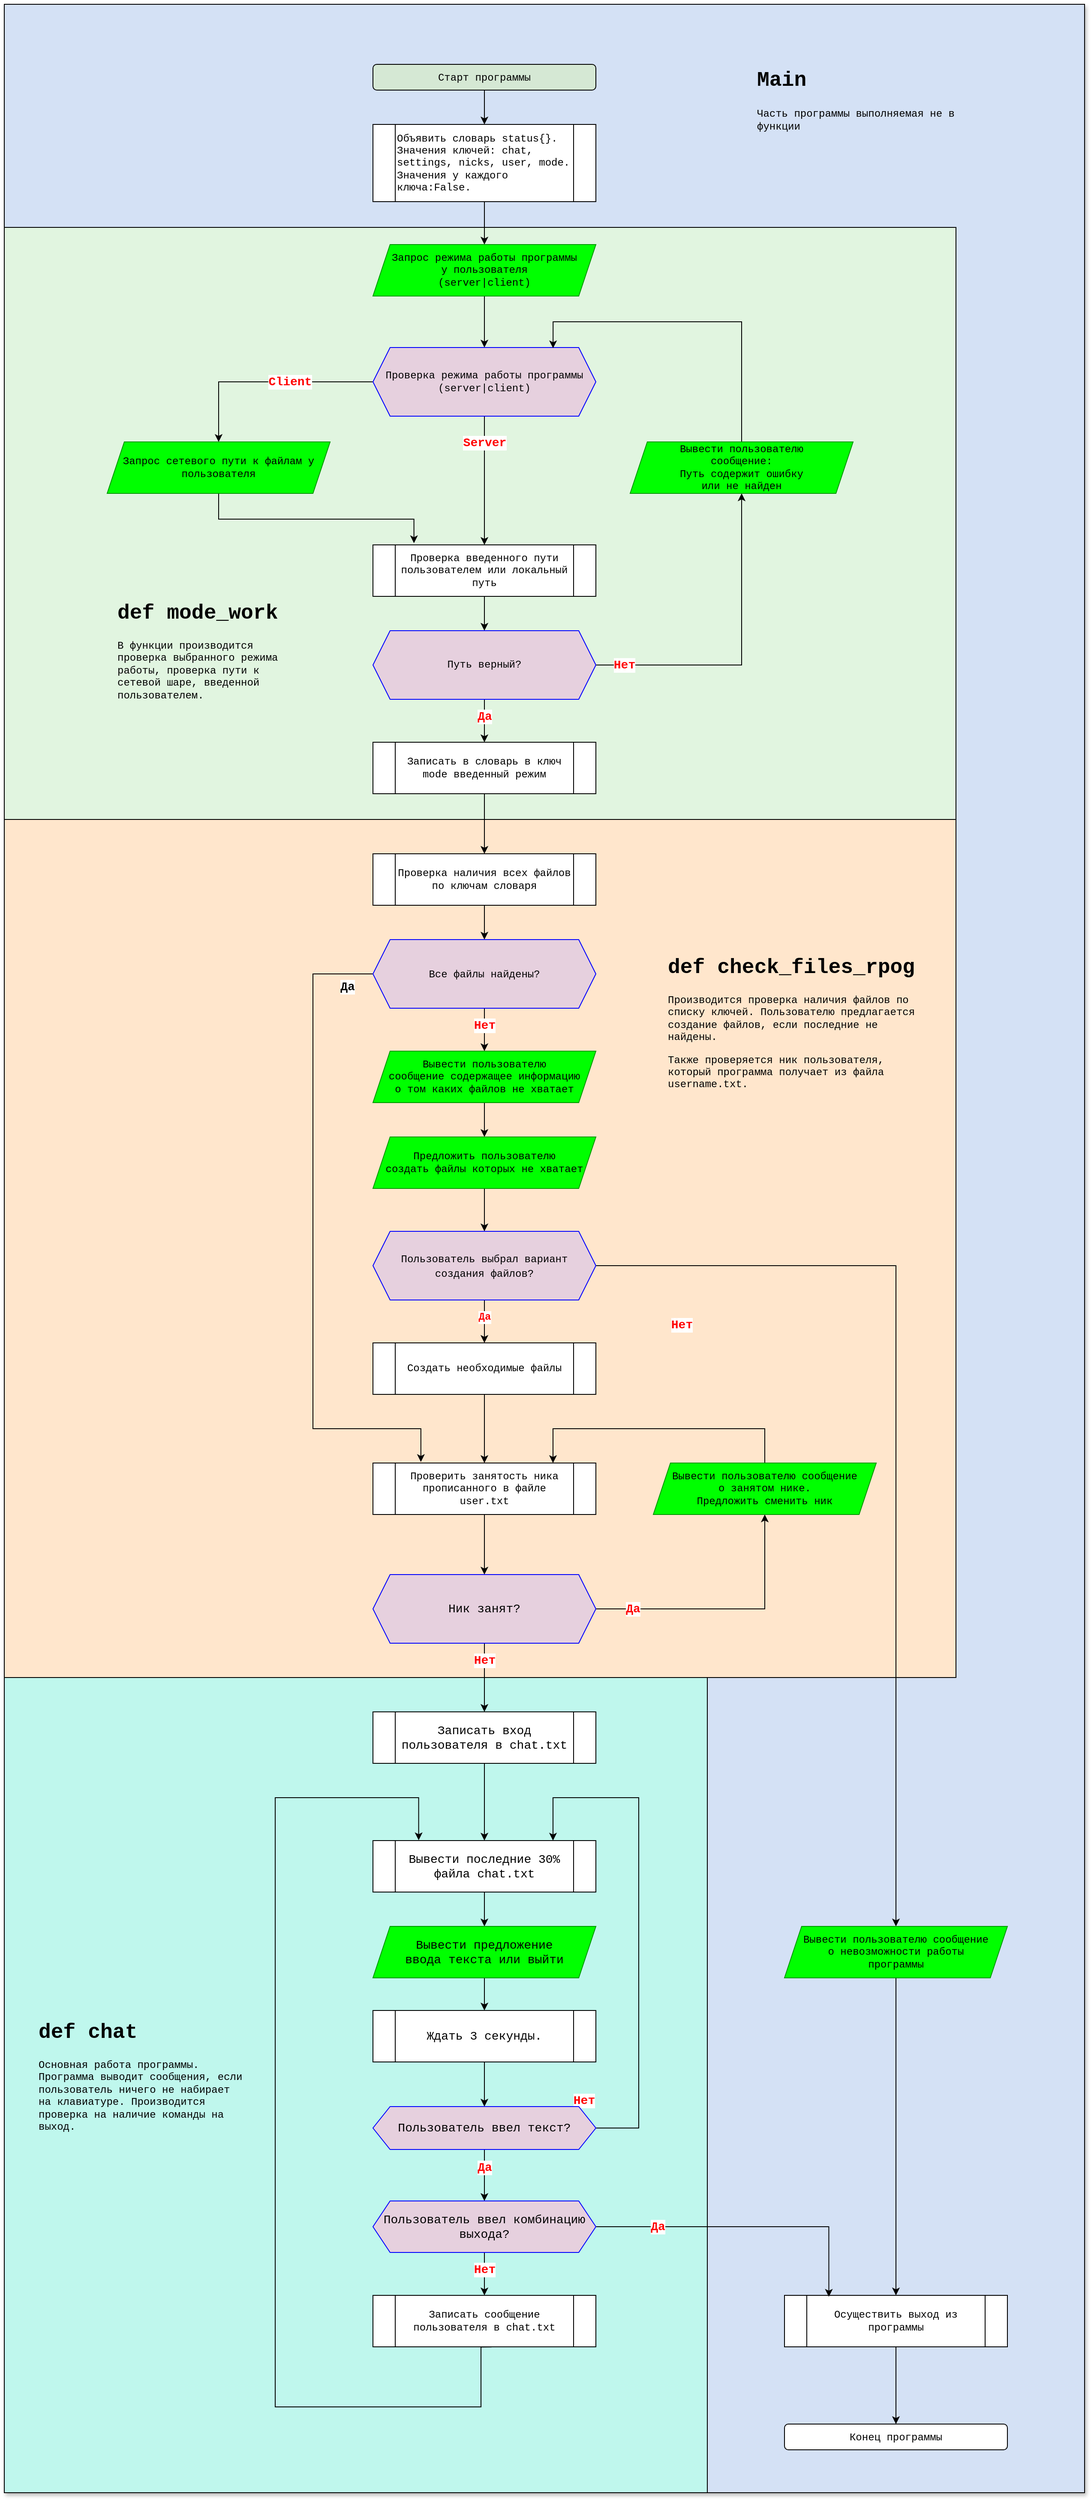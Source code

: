 <mxfile version="20.5.1" type="github">
  <diagram id="gb_wOWOb_qzQlViS4AKi" name="Страница 1">
    <mxGraphModel dx="3539" dy="1253" grid="0" gridSize="10" guides="0" tooltips="0" connect="1" arrows="1" fold="1" page="1" pageScale="1" pageWidth="1169" pageHeight="827" math="0" shadow="0">
      <root>
        <mxCell id="0" />
        <mxCell id="1" parent="0" />
        <mxCell id="Zv35brcsEW0MMsmxYVBT-7" value="" style="rounded=0;whiteSpace=wrap;html=1;shadow=1;fillColor=#D4E1F5;" vertex="1" parent="1">
          <mxGeometry x="-1168" width="1260" height="2900" as="geometry" />
        </mxCell>
        <mxCell id="Zv35brcsEW0MMsmxYVBT-4" value="" style="rounded=0;whiteSpace=wrap;html=1;fillColor=#BFF7ED;" vertex="1" parent="1">
          <mxGeometry x="-1168" y="1950" width="820" height="950" as="geometry" />
        </mxCell>
        <mxCell id="Zv35brcsEW0MMsmxYVBT-3" value="" style="rounded=0;whiteSpace=wrap;html=1;fillColor=#FFE6CC;" vertex="1" parent="1">
          <mxGeometry x="-1168" y="950" width="1110" height="1000" as="geometry" />
        </mxCell>
        <mxCell id="Zv35brcsEW0MMsmxYVBT-2" value="" style="rounded=0;whiteSpace=wrap;html=1;fillColor=#E1F5E0;" vertex="1" parent="1">
          <mxGeometry x="-1168" y="260" width="1110" height="690" as="geometry" />
        </mxCell>
        <mxCell id="-_wJu4tCFWoY7v_CzMal-3" style="edgeStyle=orthogonalEdgeStyle;rounded=0;orthogonalLoop=1;jettySize=auto;html=1;exitX=0.5;exitY=1;exitDx=0;exitDy=0;fontFamily=Courier New;" parent="1" source="-_wJu4tCFWoY7v_CzMal-1" target="-_wJu4tCFWoY7v_CzMal-2" edge="1">
          <mxGeometry relative="1" as="geometry" />
        </mxCell>
        <mxCell id="-_wJu4tCFWoY7v_CzMal-1" value="&lt;font face=&quot;Courier New&quot;&gt;Старт программы&lt;br&gt;&lt;/font&gt;" style="rounded=1;whiteSpace=wrap;html=1;fillColor=#D5E8D4;" parent="1" vertex="1">
          <mxGeometry x="-738" y="70" width="260" height="30" as="geometry" />
        </mxCell>
        <mxCell id="-_wJu4tCFWoY7v_CzMal-6" style="edgeStyle=orthogonalEdgeStyle;rounded=0;orthogonalLoop=1;jettySize=auto;html=1;exitX=0.5;exitY=1;exitDx=0;exitDy=0;entryX=0.5;entryY=0;entryDx=0;entryDy=0;fontFamily=Courier New;" parent="1" source="-_wJu4tCFWoY7v_CzMal-2" target="-_wJu4tCFWoY7v_CzMal-4" edge="1">
          <mxGeometry relative="1" as="geometry" />
        </mxCell>
        <mxCell id="-_wJu4tCFWoY7v_CzMal-2" value="&lt;div align=&quot;left&quot;&gt;Объявить словарь status{}.&lt;br&gt;&lt;/div&gt;&lt;div align=&quot;left&quot;&gt;Значения ключей: chat, settings, nicks, user, mode.&lt;br&gt;&lt;/div&gt;&lt;div align=&quot;left&quot;&gt;Значения у каждого ключа:False.&lt;br&gt;&lt;/div&gt;" style="shape=process;whiteSpace=wrap;html=1;backgroundOutline=1;fontFamily=Courier New;align=left;" parent="1" vertex="1">
          <mxGeometry x="-738" y="140" width="260" height="90" as="geometry" />
        </mxCell>
        <mxCell id="-_wJu4tCFWoY7v_CzMal-7" style="edgeStyle=orthogonalEdgeStyle;rounded=0;orthogonalLoop=1;jettySize=auto;html=1;exitX=0.5;exitY=1;exitDx=0;exitDy=0;entryX=0.5;entryY=0;entryDx=0;entryDy=0;fontFamily=Courier New;" parent="1" source="-_wJu4tCFWoY7v_CzMal-4" target="-_wJu4tCFWoY7v_CzMal-9" edge="1">
          <mxGeometry relative="1" as="geometry">
            <mxPoint x="-678" y="400" as="targetPoint" />
          </mxGeometry>
        </mxCell>
        <mxCell id="-_wJu4tCFWoY7v_CzMal-4" value="&lt;div&gt;Запрос режима работы программы&lt;/div&gt;&lt;div&gt;у пользователя&lt;/div&gt;&lt;div&gt;(server|client)&lt;br&gt;&lt;/div&gt;" style="shape=parallelogram;perimeter=parallelogramPerimeter;whiteSpace=wrap;html=1;fixedSize=1;fontFamily=Courier New;strokeColor=#009900;fillColor=#00FF00;" parent="1" vertex="1">
          <mxGeometry x="-738" y="280" width="260" height="60" as="geometry" />
        </mxCell>
        <mxCell id="-_wJu4tCFWoY7v_CzMal-14" style="edgeStyle=orthogonalEdgeStyle;rounded=0;orthogonalLoop=1;jettySize=auto;html=1;exitX=0;exitY=0.5;exitDx=0;exitDy=0;fontFamily=Courier New;" parent="1" source="-_wJu4tCFWoY7v_CzMal-9" target="-_wJu4tCFWoY7v_CzMal-13" edge="1">
          <mxGeometry relative="1" as="geometry" />
        </mxCell>
        <mxCell id="-_wJu4tCFWoY7v_CzMal-15" value="&lt;span style=&quot;background-color: transparent;&quot;&gt;&lt;font color=&quot;#FF0000&quot;&gt;&lt;b&gt;&lt;font style=&quot;font-size: 14px;&quot;&gt;Client&lt;/font&gt;&lt;/b&gt;&lt;/font&gt;&lt;/span&gt;" style="edgeLabel;html=1;align=center;verticalAlign=middle;resizable=0;points=[];fontFamily=Courier New;strokeColor=#FF3333;" parent="-_wJu4tCFWoY7v_CzMal-14" vertex="1" connectable="0">
          <mxGeometry x="0.05" y="1" relative="1" as="geometry">
            <mxPoint x="34" y="-1" as="offset" />
          </mxGeometry>
        </mxCell>
        <mxCell id="-_wJu4tCFWoY7v_CzMal-28" style="edgeStyle=orthogonalEdgeStyle;rounded=0;orthogonalLoop=1;jettySize=auto;html=1;exitX=0.625;exitY=1;exitDx=0;exitDy=0;entryX=0.5;entryY=0;entryDx=0;entryDy=0;fontFamily=Courier New;fontSize=14;" parent="1" source="-_wJu4tCFWoY7v_CzMal-9" target="-_wJu4tCFWoY7v_CzMal-16" edge="1">
          <mxGeometry relative="1" as="geometry">
            <Array as="points">
              <mxPoint x="-608" y="480" />
            </Array>
          </mxGeometry>
        </mxCell>
        <mxCell id="-_wJu4tCFWoY7v_CzMal-29" value="&lt;font color=&quot;#FF0000&quot;&gt;&lt;b&gt;Server&lt;/b&gt;&lt;/font&gt;" style="edgeLabel;html=1;align=center;verticalAlign=middle;resizable=0;points=[];fontSize=14;fontFamily=Courier New;" parent="-_wJu4tCFWoY7v_CzMal-28" vertex="1" connectable="0">
          <mxGeometry x="-0.509" y="1" relative="1" as="geometry">
            <mxPoint x="-1" y="18" as="offset" />
          </mxGeometry>
        </mxCell>
        <mxCell id="-_wJu4tCFWoY7v_CzMal-9" value="&lt;div&gt;Проверка режима работы программы&lt;/div&gt;&lt;div&gt;(server|client)&lt;br&gt;&lt;/div&gt;" style="shape=hexagon;perimeter=hexagonPerimeter2;whiteSpace=wrap;html=1;fixedSize=1;fontFamily=Courier New;strokeColor=#0000FF;fillColor=#E6D0DE;" parent="1" vertex="1">
          <mxGeometry x="-738" y="400" width="260" height="80" as="geometry" />
        </mxCell>
        <mxCell id="-_wJu4tCFWoY7v_CzMal-20" style="edgeStyle=orthogonalEdgeStyle;rounded=0;orthogonalLoop=1;jettySize=auto;html=1;exitX=0.5;exitY=1;exitDx=0;exitDy=0;fontFamily=Courier New;entryX=0.184;entryY=-0.033;entryDx=0;entryDy=0;entryPerimeter=0;" parent="1" source="-_wJu4tCFWoY7v_CzMal-13" target="-_wJu4tCFWoY7v_CzMal-16" edge="1">
          <mxGeometry relative="1" as="geometry">
            <mxPoint x="-678" y="610" as="targetPoint" />
          </mxGeometry>
        </mxCell>
        <mxCell id="-_wJu4tCFWoY7v_CzMal-13" value="Запрос сетевого пути к файлам у пользователя" style="shape=parallelogram;perimeter=parallelogramPerimeter;whiteSpace=wrap;html=1;fixedSize=1;fontFamily=Courier New;strokeColor=#009900;fillColor=#00FF00;" parent="1" vertex="1">
          <mxGeometry x="-1048" y="510" width="260" height="60" as="geometry" />
        </mxCell>
        <mxCell id="-_wJu4tCFWoY7v_CzMal-21" style="edgeStyle=orthogonalEdgeStyle;rounded=0;orthogonalLoop=1;jettySize=auto;html=1;exitX=0.5;exitY=1;exitDx=0;exitDy=0;entryX=0.5;entryY=0;entryDx=0;entryDy=0;fontFamily=Courier New;" parent="1" source="-_wJu4tCFWoY7v_CzMal-16" target="-_wJu4tCFWoY7v_CzMal-17" edge="1">
          <mxGeometry relative="1" as="geometry" />
        </mxCell>
        <mxCell id="-_wJu4tCFWoY7v_CzMal-16" value="Проверка введенного пути пользователем или локальный путь" style="shape=process;whiteSpace=wrap;html=1;backgroundOutline=1;fontFamily=Courier New;" parent="1" vertex="1">
          <mxGeometry x="-738" y="630" width="260" height="60" as="geometry" />
        </mxCell>
        <mxCell id="-_wJu4tCFWoY7v_CzMal-24" style="edgeStyle=orthogonalEdgeStyle;rounded=0;orthogonalLoop=1;jettySize=auto;html=1;exitX=1;exitY=0.5;exitDx=0;exitDy=0;fontFamily=Courier New;entryX=0.5;entryY=1;entryDx=0;entryDy=0;" parent="1" source="-_wJu4tCFWoY7v_CzMal-17" target="-_wJu4tCFWoY7v_CzMal-101" edge="1">
          <mxGeometry relative="1" as="geometry">
            <mxPoint x="-307.96" y="590" as="targetPoint" />
          </mxGeometry>
        </mxCell>
        <mxCell id="-_wJu4tCFWoY7v_CzMal-25" value="&lt;font style=&quot;font-size: 14px;&quot; color=&quot;#FF0000&quot;&gt;&lt;b&gt;Нет&lt;/b&gt;&lt;/font&gt;" style="edgeLabel;html=1;align=center;verticalAlign=middle;resizable=0;points=[];fontFamily=Courier New;" parent="-_wJu4tCFWoY7v_CzMal-24" vertex="1" connectable="0">
          <mxGeometry x="-0.447" y="2" relative="1" as="geometry">
            <mxPoint x="-70" y="2" as="offset" />
          </mxGeometry>
        </mxCell>
        <mxCell id="-_wJu4tCFWoY7v_CzMal-31" style="edgeStyle=orthogonalEdgeStyle;rounded=0;orthogonalLoop=1;jettySize=auto;html=1;exitX=0.5;exitY=1;exitDx=0;exitDy=0;entryX=0.5;entryY=0;entryDx=0;entryDy=0;fontFamily=Courier New;fontSize=14;" parent="1" source="-_wJu4tCFWoY7v_CzMal-17" target="-_wJu4tCFWoY7v_CzMal-22" edge="1">
          <mxGeometry relative="1" as="geometry">
            <Array as="points">
              <mxPoint x="-608" y="840" />
              <mxPoint x="-608" y="840" />
            </Array>
          </mxGeometry>
        </mxCell>
        <mxCell id="-_wJu4tCFWoY7v_CzMal-97" value="&lt;font color=&quot;#FF0000&quot;&gt;&lt;b&gt;Да&lt;/b&gt;&lt;/font&gt;" style="edgeLabel;html=1;align=center;verticalAlign=middle;resizable=0;points=[];fontSize=14;fontFamily=Courier New;" parent="-_wJu4tCFWoY7v_CzMal-31" vertex="1" connectable="0">
          <mxGeometry x="0.243" y="1" relative="1" as="geometry">
            <mxPoint x="-1" y="-11" as="offset" />
          </mxGeometry>
        </mxCell>
        <mxCell id="-_wJu4tCFWoY7v_CzMal-17" value="Путь верный?" style="shape=hexagon;perimeter=hexagonPerimeter2;whiteSpace=wrap;html=1;fixedSize=1;fontFamily=Courier New;strokeColor=#0000FF;fillColor=#E6D0DE;" parent="1" vertex="1">
          <mxGeometry x="-738" y="730" width="260" height="80" as="geometry" />
        </mxCell>
        <mxCell id="-_wJu4tCFWoY7v_CzMal-41" style="edgeStyle=orthogonalEdgeStyle;rounded=0;orthogonalLoop=1;jettySize=auto;html=1;exitX=0.5;exitY=1;exitDx=0;exitDy=0;entryX=0.5;entryY=0;entryDx=0;entryDy=0;fontFamily=Courier New;fontSize=14;" parent="1" source="-_wJu4tCFWoY7v_CzMal-22" target="-_wJu4tCFWoY7v_CzMal-32" edge="1">
          <mxGeometry relative="1" as="geometry" />
        </mxCell>
        <mxCell id="-_wJu4tCFWoY7v_CzMal-22" value="Записать в словарь в ключ mode введенный режим " style="shape=process;whiteSpace=wrap;html=1;backgroundOutline=1;fontFamily=Courier New;" parent="1" vertex="1">
          <mxGeometry x="-738" y="860" width="260" height="60" as="geometry" />
        </mxCell>
        <mxCell id="-_wJu4tCFWoY7v_CzMal-30" style="edgeStyle=orthogonalEdgeStyle;rounded=0;orthogonalLoop=1;jettySize=auto;html=1;exitX=0.5;exitY=0;exitDx=0;exitDy=0;entryX=0.808;entryY=0.01;entryDx=0;entryDy=0;entryPerimeter=0;fontFamily=Courier New;fontSize=14;" parent="1" target="-_wJu4tCFWoY7v_CzMal-9" edge="1">
          <mxGeometry relative="1" as="geometry">
            <Array as="points">
              <mxPoint x="-308" y="370" />
              <mxPoint x="-528" y="370" />
            </Array>
            <mxPoint x="-308" y="510" as="sourcePoint" />
          </mxGeometry>
        </mxCell>
        <mxCell id="-_wJu4tCFWoY7v_CzMal-40" style="edgeStyle=orthogonalEdgeStyle;rounded=0;orthogonalLoop=1;jettySize=auto;html=1;exitX=0.5;exitY=1;exitDx=0;exitDy=0;entryX=0.5;entryY=0;entryDx=0;entryDy=0;fontFamily=Courier New;fontSize=14;" parent="1" source="-_wJu4tCFWoY7v_CzMal-32" target="-_wJu4tCFWoY7v_CzMal-33" edge="1">
          <mxGeometry relative="1" as="geometry" />
        </mxCell>
        <mxCell id="-_wJu4tCFWoY7v_CzMal-32" value="Проверка наличия всех файлов по ключам словаря" style="shape=process;whiteSpace=wrap;html=1;backgroundOutline=1;fontFamily=Courier New;" parent="1" vertex="1">
          <mxGeometry x="-738" y="990" width="260" height="60" as="geometry" />
        </mxCell>
        <mxCell id="-_wJu4tCFWoY7v_CzMal-35" style="edgeStyle=orthogonalEdgeStyle;rounded=0;orthogonalLoop=1;jettySize=auto;html=1;exitX=0.5;exitY=1;exitDx=0;exitDy=0;fontFamily=Courier New;fontSize=12;entryX=0.5;entryY=0;entryDx=0;entryDy=0;" parent="1" source="-_wJu4tCFWoY7v_CzMal-33" target="-_wJu4tCFWoY7v_CzMal-34" edge="1">
          <mxGeometry relative="1" as="geometry">
            <mxPoint x="-528" y="1240" as="targetPoint" />
            <Array as="points">
              <mxPoint x="-608" y="1220" />
              <mxPoint x="-608" y="1220" />
            </Array>
          </mxGeometry>
        </mxCell>
        <mxCell id="-_wJu4tCFWoY7v_CzMal-38" value="&lt;font color=&quot;#FF0000&quot;&gt;&lt;b&gt;&lt;font style=&quot;font-size: 14px;&quot;&gt;Нет&lt;/font&gt;&lt;/b&gt;&lt;/font&gt;" style="edgeLabel;html=1;align=center;verticalAlign=middle;resizable=0;points=[];fontSize=12;fontFamily=Courier New;" parent="-_wJu4tCFWoY7v_CzMal-35" vertex="1" connectable="0">
          <mxGeometry x="0.059" y="-2" relative="1" as="geometry">
            <mxPoint x="2" y="-7" as="offset" />
          </mxGeometry>
        </mxCell>
        <mxCell id="-_wJu4tCFWoY7v_CzMal-59" style="edgeStyle=orthogonalEdgeStyle;rounded=0;orthogonalLoop=1;jettySize=auto;html=1;exitX=0;exitY=0.5;exitDx=0;exitDy=0;entryX=0.215;entryY=-0.02;entryDx=0;entryDy=0;fontFamily=Courier New;fontSize=12;entryPerimeter=0;" parent="1" source="-_wJu4tCFWoY7v_CzMal-33" target="-_wJu4tCFWoY7v_CzMal-56" edge="1">
          <mxGeometry relative="1" as="geometry">
            <Array as="points">
              <mxPoint x="-808" y="1130" />
              <mxPoint x="-808" y="1660" />
              <mxPoint x="-682" y="1660" />
            </Array>
          </mxGeometry>
        </mxCell>
        <mxCell id="-_wJu4tCFWoY7v_CzMal-60" value="&lt;b&gt;&lt;font style=&quot;font-size: 14px;&quot;&gt;Да&lt;/font&gt;&lt;/b&gt;" style="edgeLabel;html=1;align=center;verticalAlign=middle;resizable=0;points=[];fontSize=12;fontFamily=Courier New;" parent="-_wJu4tCFWoY7v_CzMal-59" vertex="1" connectable="0">
          <mxGeometry x="-0.255" y="-4" relative="1" as="geometry">
            <mxPoint x="44" y="-200" as="offset" />
          </mxGeometry>
        </mxCell>
        <mxCell id="-_wJu4tCFWoY7v_CzMal-33" value="&lt;font style=&quot;font-size: 12px;&quot;&gt;Все файлы найдены?&lt;/font&gt;" style="shape=hexagon;perimeter=hexagonPerimeter2;whiteSpace=wrap;html=1;fixedSize=1;fontFamily=Courier New;fontSize=14;strokeColor=#0000FF;fillColor=#E6D0DE;" parent="1" vertex="1">
          <mxGeometry x="-738" y="1090" width="260" height="80" as="geometry" />
        </mxCell>
        <mxCell id="-_wJu4tCFWoY7v_CzMal-43" style="edgeStyle=orthogonalEdgeStyle;rounded=0;orthogonalLoop=1;jettySize=auto;html=1;exitX=0.5;exitY=1;exitDx=0;exitDy=0;entryX=0.5;entryY=0;entryDx=0;entryDy=0;fontFamily=Courier New;fontSize=14;" parent="1" source="-_wJu4tCFWoY7v_CzMal-34" target="-_wJu4tCFWoY7v_CzMal-42" edge="1">
          <mxGeometry relative="1" as="geometry" />
        </mxCell>
        <mxCell id="-_wJu4tCFWoY7v_CzMal-34" value="&lt;div&gt;Вывести пользователю &lt;br&gt;&lt;/div&gt;&lt;div&gt;сообщение содержащее информацию &lt;br&gt;&lt;/div&gt;&lt;div&gt;о том каких файлов не хватает&lt;br&gt;&lt;/div&gt;" style="shape=parallelogram;perimeter=parallelogramPerimeter;whiteSpace=wrap;html=1;fixedSize=1;fontFamily=Courier New;strokeColor=#009900;fillColor=#00FF00;" parent="1" vertex="1">
          <mxGeometry x="-738" y="1220" width="260" height="60" as="geometry" />
        </mxCell>
        <mxCell id="-_wJu4tCFWoY7v_CzMal-45" style="edgeStyle=orthogonalEdgeStyle;rounded=0;orthogonalLoop=1;jettySize=auto;html=1;exitX=0.5;exitY=1;exitDx=0;exitDy=0;entryX=0.5;entryY=0;entryDx=0;entryDy=0;fontFamily=Courier New;fontSize=12;" parent="1" source="-_wJu4tCFWoY7v_CzMal-42" target="-_wJu4tCFWoY7v_CzMal-44" edge="1">
          <mxGeometry relative="1" as="geometry" />
        </mxCell>
        <mxCell id="-_wJu4tCFWoY7v_CzMal-42" value="&lt;div&gt;Предложить пользователю &lt;br&gt;&lt;/div&gt;создать файлы которых не хватает" style="shape=parallelogram;perimeter=parallelogramPerimeter;whiteSpace=wrap;html=1;fixedSize=1;fontFamily=Courier New;strokeColor=#009900;fillColor=#00FF00;" parent="1" vertex="1">
          <mxGeometry x="-738" y="1320" width="260" height="60" as="geometry" />
        </mxCell>
        <mxCell id="-_wJu4tCFWoY7v_CzMal-51" style="edgeStyle=orthogonalEdgeStyle;rounded=0;orthogonalLoop=1;jettySize=auto;html=1;exitX=1;exitY=0.5;exitDx=0;exitDy=0;entryX=0.5;entryY=0;entryDx=0;entryDy=0;fontFamily=Courier New;fontSize=12;" parent="1" source="-_wJu4tCFWoY7v_CzMal-44" target="-_wJu4tCFWoY7v_CzMal-50" edge="1">
          <mxGeometry relative="1" as="geometry">
            <Array as="points">
              <mxPoint x="-128" y="1470" />
              <mxPoint x="-128" y="1990" />
            </Array>
          </mxGeometry>
        </mxCell>
        <mxCell id="-_wJu4tCFWoY7v_CzMal-53" value="&lt;font color=&quot;#FF0000&quot;&gt;&lt;b&gt;&lt;font style=&quot;font-size: 14px;&quot;&gt;Нет&lt;/font&gt;&lt;/b&gt;&lt;/font&gt;" style="edgeLabel;html=1;align=center;verticalAlign=middle;resizable=0;points=[];fontSize=12;fontFamily=Courier New;" parent="-_wJu4tCFWoY7v_CzMal-51" vertex="1" connectable="0">
          <mxGeometry x="-0.127" relative="1" as="geometry">
            <mxPoint x="-250" y="-70" as="offset" />
          </mxGeometry>
        </mxCell>
        <mxCell id="-_wJu4tCFWoY7v_CzMal-54" style="edgeStyle=orthogonalEdgeStyle;rounded=0;orthogonalLoop=1;jettySize=auto;html=1;exitX=0.5;exitY=1;exitDx=0;exitDy=0;fontFamily=Courier New;fontSize=12;" parent="1" source="-_wJu4tCFWoY7v_CzMal-44" target="-_wJu4tCFWoY7v_CzMal-49" edge="1">
          <mxGeometry relative="1" as="geometry" />
        </mxCell>
        <mxCell id="-_wJu4tCFWoY7v_CzMal-55" value="&lt;font color=&quot;#FF0000&quot;&gt;&lt;b&gt;Да&lt;/b&gt;&lt;/font&gt;" style="edgeLabel;html=1;align=center;verticalAlign=middle;resizable=0;points=[];fontSize=12;fontFamily=Courier New;" parent="-_wJu4tCFWoY7v_CzMal-54" vertex="1" connectable="0">
          <mxGeometry x="-0.203" relative="1" as="geometry">
            <mxPoint as="offset" />
          </mxGeometry>
        </mxCell>
        <mxCell id="-_wJu4tCFWoY7v_CzMal-44" value="&lt;div&gt;&lt;font style=&quot;font-size: 12px;&quot;&gt;Пользователь выбрал вариант &lt;br&gt;&lt;/font&gt;&lt;/div&gt;&lt;div&gt;&lt;font style=&quot;font-size: 12px;&quot;&gt;создания файлов?&lt;/font&gt;&lt;/div&gt;" style="shape=hexagon;perimeter=hexagonPerimeter2;whiteSpace=wrap;html=1;fixedSize=1;fontFamily=Courier New;fontSize=14;strokeColor=#0000FF;fillColor=#E6D0DE;" parent="1" vertex="1">
          <mxGeometry x="-738" y="1430" width="260" height="80" as="geometry" />
        </mxCell>
        <mxCell id="-_wJu4tCFWoY7v_CzMal-99" style="edgeStyle=orthogonalEdgeStyle;rounded=0;orthogonalLoop=1;jettySize=auto;html=1;exitX=0.5;exitY=1;exitDx=0;exitDy=0;fontFamily=Courier New;fontSize=14;" parent="1" source="-_wJu4tCFWoY7v_CzMal-48" target="-_wJu4tCFWoY7v_CzMal-98" edge="1">
          <mxGeometry relative="1" as="geometry" />
        </mxCell>
        <mxCell id="-_wJu4tCFWoY7v_CzMal-48" value="Осуществить выход из программы" style="shape=process;whiteSpace=wrap;html=1;backgroundOutline=1;fontFamily=Courier New;fontSize=12;" parent="1" vertex="1">
          <mxGeometry x="-258" y="2670" width="260" height="60" as="geometry" />
        </mxCell>
        <mxCell id="-_wJu4tCFWoY7v_CzMal-64" style="edgeStyle=orthogonalEdgeStyle;rounded=0;orthogonalLoop=1;jettySize=auto;html=1;exitX=0.5;exitY=1;exitDx=0;exitDy=0;entryX=0.5;entryY=0;entryDx=0;entryDy=0;fontFamily=Courier New;fontSize=14;" parent="1" source="-_wJu4tCFWoY7v_CzMal-49" target="-_wJu4tCFWoY7v_CzMal-56" edge="1">
          <mxGeometry relative="1" as="geometry">
            <Array as="points" />
          </mxGeometry>
        </mxCell>
        <mxCell id="-_wJu4tCFWoY7v_CzMal-49" value="Создать необходимые файлы" style="shape=process;whiteSpace=wrap;html=1;backgroundOutline=1;fontFamily=Courier New;fontSize=12;" parent="1" vertex="1">
          <mxGeometry x="-738" y="1560" width="260" height="60" as="geometry" />
        </mxCell>
        <mxCell id="-_wJu4tCFWoY7v_CzMal-52" style="edgeStyle=orthogonalEdgeStyle;rounded=0;orthogonalLoop=1;jettySize=auto;html=1;exitX=0.5;exitY=1;exitDx=0;exitDy=0;fontFamily=Courier New;fontSize=12;entryX=0.5;entryY=0;entryDx=0;entryDy=0;" parent="1" source="-_wJu4tCFWoY7v_CzMal-50" target="-_wJu4tCFWoY7v_CzMal-48" edge="1">
          <mxGeometry relative="1" as="geometry">
            <mxPoint x="-98" y="2600" as="targetPoint" />
            <Array as="points">
              <mxPoint x="-128" y="2660" />
              <mxPoint x="-128" y="2660" />
            </Array>
            <mxPoint x="-72" y="2050" as="sourcePoint" />
          </mxGeometry>
        </mxCell>
        <mxCell id="-_wJu4tCFWoY7v_CzMal-50" value="&lt;div&gt;Вывести пользователю сообщение&lt;/div&gt;&lt;div&gt;о невозможности работы &lt;br&gt;&lt;/div&gt;&lt;div&gt;программы&lt;br&gt;&lt;/div&gt;" style="shape=parallelogram;perimeter=parallelogramPerimeter;whiteSpace=wrap;html=1;fixedSize=1;fontFamily=Courier New;strokeColor=#009900;fillColor=#00FF00;" parent="1" vertex="1">
          <mxGeometry x="-258" y="2240" width="260" height="60" as="geometry" />
        </mxCell>
        <mxCell id="-_wJu4tCFWoY7v_CzMal-65" style="edgeStyle=orthogonalEdgeStyle;rounded=0;orthogonalLoop=1;jettySize=auto;html=1;exitX=0.5;exitY=1;exitDx=0;exitDy=0;entryX=0.5;entryY=0;entryDx=0;entryDy=0;fontFamily=Courier New;fontSize=14;" parent="1" source="-_wJu4tCFWoY7v_CzMal-56" target="-_wJu4tCFWoY7v_CzMal-63" edge="1">
          <mxGeometry relative="1" as="geometry" />
        </mxCell>
        <mxCell id="-_wJu4tCFWoY7v_CzMal-56" value="Проверить занятость ника прописанного в файле user.txt" style="shape=process;whiteSpace=wrap;html=1;backgroundOutline=1;fontFamily=Courier New;fontSize=12;" parent="1" vertex="1">
          <mxGeometry x="-738" y="1700" width="260" height="60" as="geometry" />
        </mxCell>
        <mxCell id="-_wJu4tCFWoY7v_CzMal-74" style="edgeStyle=orthogonalEdgeStyle;rounded=0;orthogonalLoop=1;jettySize=auto;html=1;exitX=0.5;exitY=1;exitDx=0;exitDy=0;entryX=0.5;entryY=0;entryDx=0;entryDy=0;fontFamily=Courier New;fontSize=14;" parent="1" source="-_wJu4tCFWoY7v_CzMal-61" target="-_wJu4tCFWoY7v_CzMal-73" edge="1">
          <mxGeometry relative="1" as="geometry" />
        </mxCell>
        <mxCell id="-_wJu4tCFWoY7v_CzMal-61" value="Записать вход пользователя в chat.txt" style="shape=process;whiteSpace=wrap;html=1;backgroundOutline=1;fontFamily=Courier New;fontSize=14;" parent="1" vertex="1">
          <mxGeometry x="-738" y="1990" width="260" height="60" as="geometry" />
        </mxCell>
        <mxCell id="-_wJu4tCFWoY7v_CzMal-68" style="edgeStyle=orthogonalEdgeStyle;rounded=0;orthogonalLoop=1;jettySize=auto;html=1;exitX=1;exitY=0.5;exitDx=0;exitDy=0;entryX=0.5;entryY=1;entryDx=0;entryDy=0;fontFamily=Courier New;fontSize=14;" parent="1" source="-_wJu4tCFWoY7v_CzMal-63" target="-_wJu4tCFWoY7v_CzMal-66" edge="1">
          <mxGeometry relative="1" as="geometry" />
        </mxCell>
        <mxCell id="-_wJu4tCFWoY7v_CzMal-70" value="&lt;font color=&quot;#FF0000&quot;&gt;&lt;b&gt;Да&lt;/b&gt;&lt;/font&gt;" style="edgeLabel;html=1;align=center;verticalAlign=middle;resizable=0;points=[];fontSize=14;fontFamily=Courier New;" parent="-_wJu4tCFWoY7v_CzMal-68" vertex="1" connectable="0">
          <mxGeometry x="-0.413" y="2" relative="1" as="geometry">
            <mxPoint x="-47" y="2" as="offset" />
          </mxGeometry>
        </mxCell>
        <mxCell id="-_wJu4tCFWoY7v_CzMal-71" style="edgeStyle=orthogonalEdgeStyle;rounded=0;orthogonalLoop=1;jettySize=auto;html=1;exitX=0.5;exitY=1;exitDx=0;exitDy=0;fontFamily=Courier New;fontSize=14;" parent="1" source="-_wJu4tCFWoY7v_CzMal-63" target="-_wJu4tCFWoY7v_CzMal-61" edge="1">
          <mxGeometry relative="1" as="geometry" />
        </mxCell>
        <mxCell id="-_wJu4tCFWoY7v_CzMal-72" value="&lt;font color=&quot;#FF0000&quot;&gt;&lt;b&gt;Нет&lt;/b&gt;&lt;/font&gt;" style="edgeLabel;html=1;align=center;verticalAlign=middle;resizable=0;points=[];fontSize=14;fontFamily=Courier New;" parent="-_wJu4tCFWoY7v_CzMal-71" vertex="1" connectable="0">
          <mxGeometry x="-0.49" y="2" relative="1" as="geometry">
            <mxPoint x="-2" y="-1" as="offset" />
          </mxGeometry>
        </mxCell>
        <mxCell id="-_wJu4tCFWoY7v_CzMal-63" value="Ник занят?" style="shape=hexagon;perimeter=hexagonPerimeter2;whiteSpace=wrap;html=1;fixedSize=1;fontFamily=Courier New;fontSize=14;strokeColor=#0000FF;fillColor=#E6D0DE;" parent="1" vertex="1">
          <mxGeometry x="-738" y="1830" width="260" height="80" as="geometry" />
        </mxCell>
        <mxCell id="-_wJu4tCFWoY7v_CzMal-69" style="edgeStyle=orthogonalEdgeStyle;rounded=0;orthogonalLoop=1;jettySize=auto;html=1;exitX=0.5;exitY=0;exitDx=0;exitDy=0;fontFamily=Courier New;fontSize=14;" parent="1" source="-_wJu4tCFWoY7v_CzMal-66" edge="1">
          <mxGeometry relative="1" as="geometry">
            <Array as="points">
              <mxPoint x="-281" y="1660" />
              <mxPoint x="-528" y="1660" />
            </Array>
            <mxPoint x="-528" y="1700" as="targetPoint" />
          </mxGeometry>
        </mxCell>
        <mxCell id="-_wJu4tCFWoY7v_CzMal-66" value="&lt;div&gt;Вывести пользователю сообщение&lt;/div&gt;&lt;div&gt;о занятом нике. &lt;br&gt;&lt;/div&gt;&lt;div&gt;Предложить сменить ник&lt;br&gt;&lt;/div&gt;" style="shape=parallelogram;perimeter=parallelogramPerimeter;whiteSpace=wrap;html=1;fixedSize=1;fontFamily=Courier New;strokeColor=#009900;fillColor=#00FF00;" parent="1" vertex="1">
          <mxGeometry x="-411" y="1700" width="260" height="60" as="geometry" />
        </mxCell>
        <mxCell id="-_wJu4tCFWoY7v_CzMal-77" style="edgeStyle=orthogonalEdgeStyle;rounded=0;orthogonalLoop=1;jettySize=auto;html=1;exitX=0.5;exitY=1;exitDx=0;exitDy=0;entryX=0.5;entryY=0;entryDx=0;entryDy=0;fontFamily=Courier New;fontSize=14;" parent="1" source="-_wJu4tCFWoY7v_CzMal-73" target="-_wJu4tCFWoY7v_CzMal-76" edge="1">
          <mxGeometry relative="1" as="geometry" />
        </mxCell>
        <mxCell id="-_wJu4tCFWoY7v_CzMal-73" value="Вывести последние 30% файла chat.txt" style="shape=process;whiteSpace=wrap;html=1;backgroundOutline=1;fontFamily=Courier New;fontSize=14;" parent="1" vertex="1">
          <mxGeometry x="-738" y="2140" width="260" height="60" as="geometry" />
        </mxCell>
        <mxCell id="-_wJu4tCFWoY7v_CzMal-84" style="edgeStyle=orthogonalEdgeStyle;rounded=0;orthogonalLoop=1;jettySize=auto;html=1;exitX=0.5;exitY=1;exitDx=0;exitDy=0;entryX=0.5;entryY=0;entryDx=0;entryDy=0;fontFamily=Courier New;fontSize=14;" parent="1" source="-_wJu4tCFWoY7v_CzMal-76" target="-_wJu4tCFWoY7v_CzMal-78" edge="1">
          <mxGeometry relative="1" as="geometry" />
        </mxCell>
        <mxCell id="-_wJu4tCFWoY7v_CzMal-76" value="&lt;div&gt;Вывести предложение &lt;br&gt;&lt;/div&gt;&lt;div&gt;ввода текста или выйти&lt;/div&gt;" style="shape=parallelogram;perimeter=parallelogramPerimeter;whiteSpace=wrap;html=1;fixedSize=1;fontFamily=Courier New;fontSize=14;strokeColor=#009900;fillColor=#00FF00;" parent="1" vertex="1">
          <mxGeometry x="-738" y="2240" width="260" height="60" as="geometry" />
        </mxCell>
        <mxCell id="-_wJu4tCFWoY7v_CzMal-85" style="edgeStyle=orthogonalEdgeStyle;rounded=0;orthogonalLoop=1;jettySize=auto;html=1;exitX=0.5;exitY=1;exitDx=0;exitDy=0;entryX=0.5;entryY=0;entryDx=0;entryDy=0;fontFamily=Courier New;fontSize=14;" parent="1" source="-_wJu4tCFWoY7v_CzMal-78" target="-_wJu4tCFWoY7v_CzMal-79" edge="1">
          <mxGeometry relative="1" as="geometry" />
        </mxCell>
        <mxCell id="-_wJu4tCFWoY7v_CzMal-78" value="Ждать 3 секунды." style="shape=process;whiteSpace=wrap;html=1;backgroundOutline=1;fontFamily=Courier New;fontSize=14;" parent="1" vertex="1">
          <mxGeometry x="-738" y="2338" width="260" height="60" as="geometry" />
        </mxCell>
        <mxCell id="-_wJu4tCFWoY7v_CzMal-82" style="edgeStyle=orthogonalEdgeStyle;rounded=0;orthogonalLoop=1;jettySize=auto;html=1;exitX=1;exitY=0.5;exitDx=0;exitDy=0;fontFamily=Courier New;fontSize=14;" parent="1" source="-_wJu4tCFWoY7v_CzMal-79" edge="1">
          <mxGeometry relative="1" as="geometry">
            <Array as="points">
              <mxPoint x="-428" y="2475" />
              <mxPoint x="-428" y="2090" />
              <mxPoint x="-528" y="2090" />
            </Array>
            <mxPoint x="-528" y="2140" as="targetPoint" />
          </mxGeometry>
        </mxCell>
        <mxCell id="-_wJu4tCFWoY7v_CzMal-83" value="&lt;font color=&quot;#FF0000&quot;&gt;&lt;b&gt;Нет&lt;/b&gt;&lt;/font&gt;" style="edgeLabel;html=1;align=center;verticalAlign=middle;resizable=0;points=[];fontSize=14;fontFamily=Courier New;" parent="-_wJu4tCFWoY7v_CzMal-82" vertex="1" connectable="0">
          <mxGeometry x="-0.725" y="-2" relative="1" as="geometry">
            <mxPoint x="-66" y="-2" as="offset" />
          </mxGeometry>
        </mxCell>
        <mxCell id="-_wJu4tCFWoY7v_CzMal-88" style="edgeStyle=orthogonalEdgeStyle;rounded=0;orthogonalLoop=1;jettySize=auto;html=1;exitX=0.5;exitY=1;exitDx=0;exitDy=0;entryX=0.5;entryY=0;entryDx=0;entryDy=0;fontFamily=Courier New;fontSize=14;" parent="1" source="-_wJu4tCFWoY7v_CzMal-79" target="-_wJu4tCFWoY7v_CzMal-87" edge="1">
          <mxGeometry relative="1" as="geometry">
            <Array as="points">
              <mxPoint x="-608" y="2530" />
              <mxPoint x="-608" y="2530" />
            </Array>
          </mxGeometry>
        </mxCell>
        <mxCell id="-_wJu4tCFWoY7v_CzMal-89" value="&lt;font color=&quot;#FF0000&quot;&gt;&lt;b&gt;Да&lt;/b&gt;&lt;/font&gt;" style="edgeLabel;html=1;align=center;verticalAlign=middle;resizable=0;points=[];fontSize=14;fontFamily=Courier New;" parent="-_wJu4tCFWoY7v_CzMal-88" vertex="1" connectable="0">
          <mxGeometry x="0.278" relative="1" as="geometry">
            <mxPoint y="-18" as="offset" />
          </mxGeometry>
        </mxCell>
        <mxCell id="-_wJu4tCFWoY7v_CzMal-79" value="Пользователь ввел текст?" style="shape=hexagon;perimeter=hexagonPerimeter2;whiteSpace=wrap;html=1;fixedSize=1;fontFamily=Courier New;fontSize=14;strokeColor=#0000FF;fillColor=#E6D0DE;" parent="1" vertex="1">
          <mxGeometry x="-738" y="2450" width="260" height="50" as="geometry" />
        </mxCell>
        <mxCell id="-_wJu4tCFWoY7v_CzMal-90" style="edgeStyle=orthogonalEdgeStyle;rounded=0;orthogonalLoop=1;jettySize=auto;html=1;exitX=1;exitY=0.5;exitDx=0;exitDy=0;entryX=0.199;entryY=0.027;entryDx=0;entryDy=0;fontFamily=Courier New;fontSize=14;entryPerimeter=0;" parent="1" source="-_wJu4tCFWoY7v_CzMal-87" target="-_wJu4tCFWoY7v_CzMal-48" edge="1">
          <mxGeometry relative="1" as="geometry" />
        </mxCell>
        <mxCell id="-_wJu4tCFWoY7v_CzMal-91" value="&lt;font color=&quot;#FF0000&quot;&gt;&lt;b&gt;Да&lt;/b&gt;&lt;/font&gt;" style="edgeLabel;html=1;align=center;verticalAlign=middle;resizable=0;points=[];fontSize=14;fontFamily=Courier New;" parent="-_wJu4tCFWoY7v_CzMal-90" vertex="1" connectable="0">
          <mxGeometry x="-0.324" y="1" relative="1" as="geometry">
            <mxPoint x="-48" y="1" as="offset" />
          </mxGeometry>
        </mxCell>
        <mxCell id="-_wJu4tCFWoY7v_CzMal-92" style="edgeStyle=orthogonalEdgeStyle;rounded=0;orthogonalLoop=1;jettySize=auto;html=1;exitX=0.532;exitY=1.003;exitDx=0;exitDy=0;entryX=0.205;entryY=-0.007;entryDx=0;entryDy=0;fontFamily=Courier New;fontSize=14;exitPerimeter=0;entryPerimeter=0;" parent="1" source="-_wJu4tCFWoY7v_CzMal-94" target="-_wJu4tCFWoY7v_CzMal-73" edge="1">
          <mxGeometry relative="1" as="geometry">
            <Array as="points">
              <mxPoint x="-612" y="2730" />
              <mxPoint x="-612" y="2800" />
              <mxPoint x="-852" y="2800" />
              <mxPoint x="-852" y="2090" />
              <mxPoint x="-685" y="2090" />
            </Array>
          </mxGeometry>
        </mxCell>
        <mxCell id="-_wJu4tCFWoY7v_CzMal-95" style="edgeStyle=orthogonalEdgeStyle;rounded=0;orthogonalLoop=1;jettySize=auto;html=1;exitX=0.5;exitY=1;exitDx=0;exitDy=0;entryX=0.5;entryY=0;entryDx=0;entryDy=0;fontFamily=Courier New;fontSize=14;" parent="1" source="-_wJu4tCFWoY7v_CzMal-87" target="-_wJu4tCFWoY7v_CzMal-94" edge="1">
          <mxGeometry relative="1" as="geometry" />
        </mxCell>
        <mxCell id="-_wJu4tCFWoY7v_CzMal-96" value="&lt;font color=&quot;#FF0000&quot;&gt;&lt;b&gt;Нет&lt;/b&gt;&lt;/font&gt;" style="edgeLabel;html=1;align=center;verticalAlign=middle;resizable=0;points=[];fontSize=14;fontFamily=Courier New;" parent="-_wJu4tCFWoY7v_CzMal-95" vertex="1" connectable="0">
          <mxGeometry x="0.269" y="1" relative="1" as="geometry">
            <mxPoint x="-1" y="-12" as="offset" />
          </mxGeometry>
        </mxCell>
        <mxCell id="-_wJu4tCFWoY7v_CzMal-87" value="Пользователь ввел комбинацию выхода?" style="shape=hexagon;perimeter=hexagonPerimeter2;whiteSpace=wrap;html=1;fixedSize=1;fontFamily=Courier New;fontSize=14;strokeColor=#0000FF;fillColor=#E6D0DE;" parent="1" vertex="1">
          <mxGeometry x="-738" y="2560" width="260" height="60" as="geometry" />
        </mxCell>
        <mxCell id="-_wJu4tCFWoY7v_CzMal-94" value="Записать сообщение пользователя в chat.txt" style="shape=process;whiteSpace=wrap;html=1;backgroundOutline=1;fontFamily=Courier New;fontSize=12;" parent="1" vertex="1">
          <mxGeometry x="-738" y="2670" width="260" height="60" as="geometry" />
        </mxCell>
        <mxCell id="-_wJu4tCFWoY7v_CzMal-98" value="&lt;font face=&quot;Courier New&quot;&gt;Конец программы&lt;br&gt;&lt;/font&gt;" style="rounded=1;whiteSpace=wrap;html=1;" parent="1" vertex="1">
          <mxGeometry x="-258" y="2820" width="260" height="30" as="geometry" />
        </mxCell>
        <mxCell id="-_wJu4tCFWoY7v_CzMal-101" value="&lt;div&gt;Вывести пользователю &lt;br&gt;&lt;/div&gt;&lt;div&gt;сообщение:&lt;/div&gt;&lt;div&gt;Путь содержит ошибку &lt;br&gt;&lt;/div&gt;&lt;div&gt;или не найден&lt;br&gt;&lt;/div&gt;" style="shape=parallelogram;perimeter=parallelogramPerimeter;whiteSpace=wrap;html=1;fixedSize=1;fontFamily=Courier New;strokeColor=#009900;fillColor=#00FF00;" parent="1" vertex="1">
          <mxGeometry x="-438" y="510" width="260" height="60" as="geometry" />
        </mxCell>
        <mxCell id="Zv35brcsEW0MMsmxYVBT-8" value="&lt;h1&gt;&lt;font face=&quot;Courier New&quot;&gt;Main &lt;br&gt;&lt;/font&gt;&lt;/h1&gt;&lt;p&gt;&lt;font face=&quot;Courier New&quot;&gt;Часть программы выполняемая не в функции&lt;/font&gt;&lt;/p&gt;&lt;p&gt;&lt;font face=&quot;Courier New&quot;&gt;&lt;br&gt;&lt;/font&gt;&lt;/p&gt;&lt;p&gt;&lt;font face=&quot;Courier New&quot;&gt;&lt;br&gt;&lt;/font&gt;&lt;/p&gt;&lt;p&gt;&lt;font face=&quot;Courier New&quot;&gt;&lt;br&gt;&lt;/font&gt;&lt;/p&gt;" style="text;html=1;strokeColor=none;fillColor=none;spacing=5;spacingTop=-20;whiteSpace=wrap;overflow=hidden;rounded=0;shadow=1;" vertex="1" parent="1">
          <mxGeometry x="-295" y="67" width="260" height="180" as="geometry" />
        </mxCell>
        <mxCell id="Zv35brcsEW0MMsmxYVBT-9" value="&lt;h1&gt;def mode_work&lt;br&gt;&lt;/h1&gt;&lt;p&gt;В функции производится проверка выбранного режима работы, проверка пути к сетевой шаре, введенной пользователем.&lt;/p&gt;" style="text;html=1;strokeColor=none;fillColor=none;spacing=5;spacingTop=-20;whiteSpace=wrap;overflow=hidden;rounded=0;shadow=1;fontFamily=Courier New;" vertex="1" parent="1">
          <mxGeometry x="-1041" y="690" width="200" height="120" as="geometry" />
        </mxCell>
        <mxCell id="Zv35brcsEW0MMsmxYVBT-10" value="&lt;h1&gt;def check_files_rpog&lt;br&gt;&lt;/h1&gt;&lt;p&gt;Производится проверка наличия файлов по списку ключей. Пользователю предлагается создание файлов, если последние не найдены.&lt;/p&gt;&lt;p&gt;Также проверяется ник пользователя, который программа получает из файла username.txt.&lt;br&gt;&lt;/p&gt;" style="text;html=1;strokeColor=none;fillColor=none;spacing=5;spacingTop=-20;whiteSpace=wrap;overflow=hidden;rounded=0;shadow=1;fontFamily=Courier New;" vertex="1" parent="1">
          <mxGeometry x="-399" y="1103" width="300" height="210" as="geometry" />
        </mxCell>
        <mxCell id="Zv35brcsEW0MMsmxYVBT-11" value="&lt;h1&gt;def chat&lt;br&gt;&lt;/h1&gt;&lt;p&gt;Основная работа программы. Программа выводит сообщения, если пользователь ничего не набирает на клавиатуре. Производится проверка на наличие команды на выход.&lt;br&gt;&lt;/p&gt;" style="text;html=1;strokeColor=none;fillColor=none;spacing=5;spacingTop=-20;whiteSpace=wrap;overflow=hidden;rounded=0;shadow=1;fontFamily=Courier New;" vertex="1" parent="1">
          <mxGeometry x="-1133" y="2344" width="250" height="200" as="geometry" />
        </mxCell>
      </root>
    </mxGraphModel>
  </diagram>
</mxfile>
